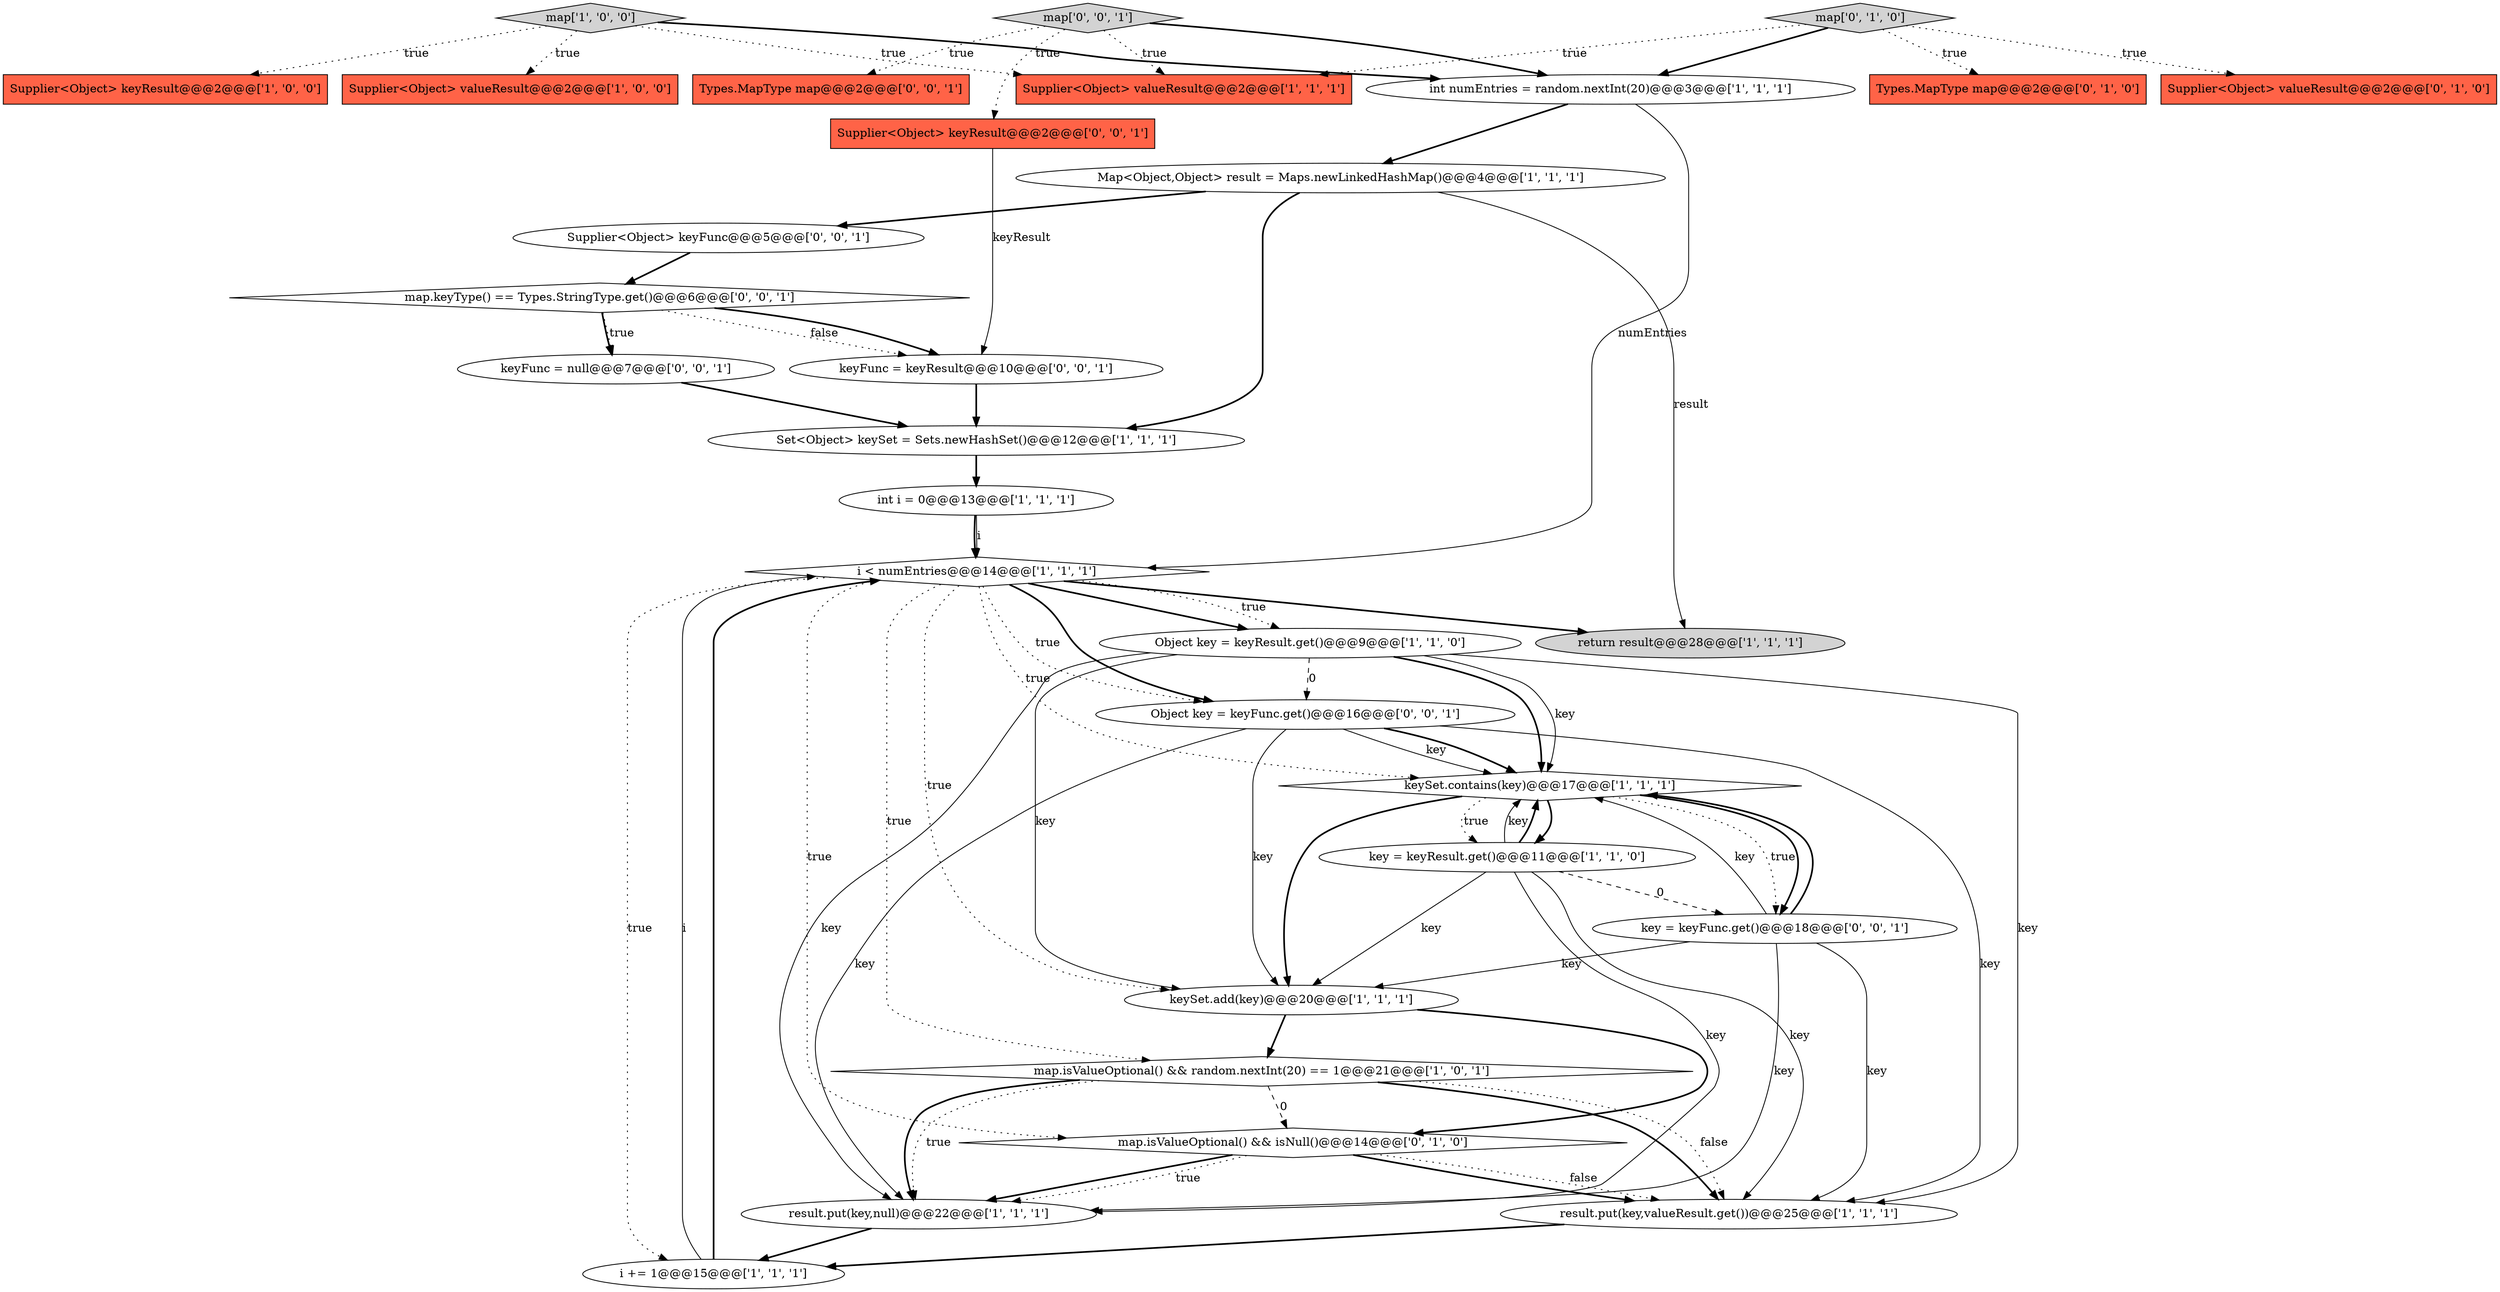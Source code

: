 digraph {
7 [style = filled, label = "Supplier<Object> keyResult@@@2@@@['1', '0', '0']", fillcolor = tomato, shape = box image = "AAA0AAABBB1BBB"];
3 [style = filled, label = "i += 1@@@15@@@['1', '1', '1']", fillcolor = white, shape = ellipse image = "AAA0AAABBB1BBB"];
6 [style = filled, label = "result.put(key,null)@@@22@@@['1', '1', '1']", fillcolor = white, shape = ellipse image = "AAA0AAABBB1BBB"];
19 [style = filled, label = "map.isValueOptional() && isNull()@@@14@@@['0', '1', '0']", fillcolor = white, shape = diamond image = "AAA1AAABBB2BBB"];
2 [style = filled, label = "Map<Object,Object> result = Maps.newLinkedHashMap()@@@4@@@['1', '1', '1']", fillcolor = white, shape = ellipse image = "AAA0AAABBB1BBB"];
12 [style = filled, label = "map['1', '0', '0']", fillcolor = lightgray, shape = diamond image = "AAA0AAABBB1BBB"];
9 [style = filled, label = "keySet.contains(key)@@@17@@@['1', '1', '1']", fillcolor = white, shape = diamond image = "AAA0AAABBB1BBB"];
21 [style = filled, label = "Types.MapType map@@@2@@@['0', '1', '0']", fillcolor = tomato, shape = box image = "AAA0AAABBB2BBB"];
8 [style = filled, label = "Supplier<Object> valueResult@@@2@@@['1', '0', '0']", fillcolor = tomato, shape = box image = "AAA0AAABBB1BBB"];
1 [style = filled, label = "return result@@@28@@@['1', '1', '1']", fillcolor = lightgray, shape = ellipse image = "AAA0AAABBB1BBB"];
28 [style = filled, label = "Object key = keyFunc.get()@@@16@@@['0', '0', '1']", fillcolor = white, shape = ellipse image = "AAA0AAABBB3BBB"];
24 [style = filled, label = "key = keyFunc.get()@@@18@@@['0', '0', '1']", fillcolor = white, shape = ellipse image = "AAA0AAABBB3BBB"];
29 [style = filled, label = "keyFunc = keyResult@@@10@@@['0', '0', '1']", fillcolor = white, shape = ellipse image = "AAA0AAABBB3BBB"];
30 [style = filled, label = "map['0', '0', '1']", fillcolor = lightgray, shape = diamond image = "AAA0AAABBB3BBB"];
27 [style = filled, label = "Types.MapType map@@@2@@@['0', '0', '1']", fillcolor = tomato, shape = box image = "AAA0AAABBB3BBB"];
22 [style = filled, label = "Supplier<Object> keyFunc@@@5@@@['0', '0', '1']", fillcolor = white, shape = ellipse image = "AAA0AAABBB3BBB"];
16 [style = filled, label = "key = keyResult.get()@@@11@@@['1', '1', '0']", fillcolor = white, shape = ellipse image = "AAA0AAABBB1BBB"];
5 [style = filled, label = "Set<Object> keySet = Sets.newHashSet()@@@12@@@['1', '1', '1']", fillcolor = white, shape = ellipse image = "AAA0AAABBB1BBB"];
11 [style = filled, label = "int i = 0@@@13@@@['1', '1', '1']", fillcolor = white, shape = ellipse image = "AAA0AAABBB1BBB"];
20 [style = filled, label = "Supplier<Object> valueResult@@@2@@@['0', '1', '0']", fillcolor = tomato, shape = box image = "AAA0AAABBB2BBB"];
17 [style = filled, label = "int numEntries = random.nextInt(20)@@@3@@@['1', '1', '1']", fillcolor = white, shape = ellipse image = "AAA0AAABBB1BBB"];
4 [style = filled, label = "i < numEntries@@@14@@@['1', '1', '1']", fillcolor = white, shape = diamond image = "AAA0AAABBB1BBB"];
10 [style = filled, label = "result.put(key,valueResult.get())@@@25@@@['1', '1', '1']", fillcolor = white, shape = ellipse image = "AAA0AAABBB1BBB"];
25 [style = filled, label = "Supplier<Object> keyResult@@@2@@@['0', '0', '1']", fillcolor = tomato, shape = box image = "AAA0AAABBB3BBB"];
26 [style = filled, label = "map.keyType() == Types.StringType.get()@@@6@@@['0', '0', '1']", fillcolor = white, shape = diamond image = "AAA0AAABBB3BBB"];
23 [style = filled, label = "keyFunc = null@@@7@@@['0', '0', '1']", fillcolor = white, shape = ellipse image = "AAA0AAABBB3BBB"];
13 [style = filled, label = "Supplier<Object> valueResult@@@2@@@['1', '1', '1']", fillcolor = tomato, shape = box image = "AAA0AAABBB1BBB"];
15 [style = filled, label = "keySet.add(key)@@@20@@@['1', '1', '1']", fillcolor = white, shape = ellipse image = "AAA0AAABBB1BBB"];
0 [style = filled, label = "Object key = keyResult.get()@@@9@@@['1', '1', '0']", fillcolor = white, shape = ellipse image = "AAA0AAABBB1BBB"];
18 [style = filled, label = "map['0', '1', '0']", fillcolor = lightgray, shape = diamond image = "AAA0AAABBB2BBB"];
14 [style = filled, label = "map.isValueOptional() && random.nextInt(20) == 1@@@21@@@['1', '0', '1']", fillcolor = white, shape = diamond image = "AAA0AAABBB1BBB"];
12->7 [style = dotted, label="true"];
24->15 [style = solid, label="key"];
11->4 [style = bold, label=""];
18->20 [style = dotted, label="true"];
19->10 [style = bold, label=""];
19->6 [style = bold, label=""];
0->28 [style = dashed, label="0"];
30->13 [style = dotted, label="true"];
4->3 [style = dotted, label="true"];
0->10 [style = solid, label="key"];
0->15 [style = solid, label="key"];
2->5 [style = bold, label=""];
26->29 [style = dotted, label="false"];
30->27 [style = dotted, label="true"];
9->16 [style = bold, label=""];
24->9 [style = solid, label="key"];
0->9 [style = bold, label=""];
12->13 [style = dotted, label="true"];
9->15 [style = bold, label=""];
15->19 [style = bold, label=""];
9->24 [style = dotted, label="true"];
3->4 [style = solid, label="i"];
29->5 [style = bold, label=""];
28->9 [style = solid, label="key"];
28->10 [style = solid, label="key"];
4->0 [style = dotted, label="true"];
10->3 [style = bold, label=""];
4->1 [style = bold, label=""];
26->23 [style = dotted, label="true"];
14->6 [style = dotted, label="true"];
18->13 [style = dotted, label="true"];
17->4 [style = solid, label="numEntries"];
16->6 [style = solid, label="key"];
24->10 [style = solid, label="key"];
12->8 [style = dotted, label="true"];
4->28 [style = bold, label=""];
12->17 [style = bold, label=""];
9->24 [style = bold, label=""];
4->15 [style = dotted, label="true"];
22->26 [style = bold, label=""];
18->21 [style = dotted, label="true"];
14->19 [style = dashed, label="0"];
5->11 [style = bold, label=""];
15->14 [style = bold, label=""];
2->1 [style = solid, label="result"];
24->6 [style = solid, label="key"];
2->22 [style = bold, label=""];
6->3 [style = bold, label=""];
11->4 [style = solid, label="i"];
23->5 [style = bold, label=""];
0->9 [style = solid, label="key"];
28->6 [style = solid, label="key"];
4->14 [style = dotted, label="true"];
14->6 [style = bold, label=""];
4->19 [style = dotted, label="true"];
9->16 [style = dotted, label="true"];
30->25 [style = dotted, label="true"];
24->9 [style = bold, label=""];
16->24 [style = dashed, label="0"];
26->23 [style = bold, label=""];
18->17 [style = bold, label=""];
4->9 [style = dotted, label="true"];
25->29 [style = solid, label="keyResult"];
0->6 [style = solid, label="key"];
19->6 [style = dotted, label="true"];
14->10 [style = bold, label=""];
30->17 [style = bold, label=""];
28->15 [style = solid, label="key"];
19->10 [style = dotted, label="false"];
16->9 [style = solid, label="key"];
28->9 [style = bold, label=""];
26->29 [style = bold, label=""];
3->4 [style = bold, label=""];
16->10 [style = solid, label="key"];
4->28 [style = dotted, label="true"];
4->0 [style = bold, label=""];
16->15 [style = solid, label="key"];
17->2 [style = bold, label=""];
16->9 [style = bold, label=""];
14->10 [style = dotted, label="false"];
}
